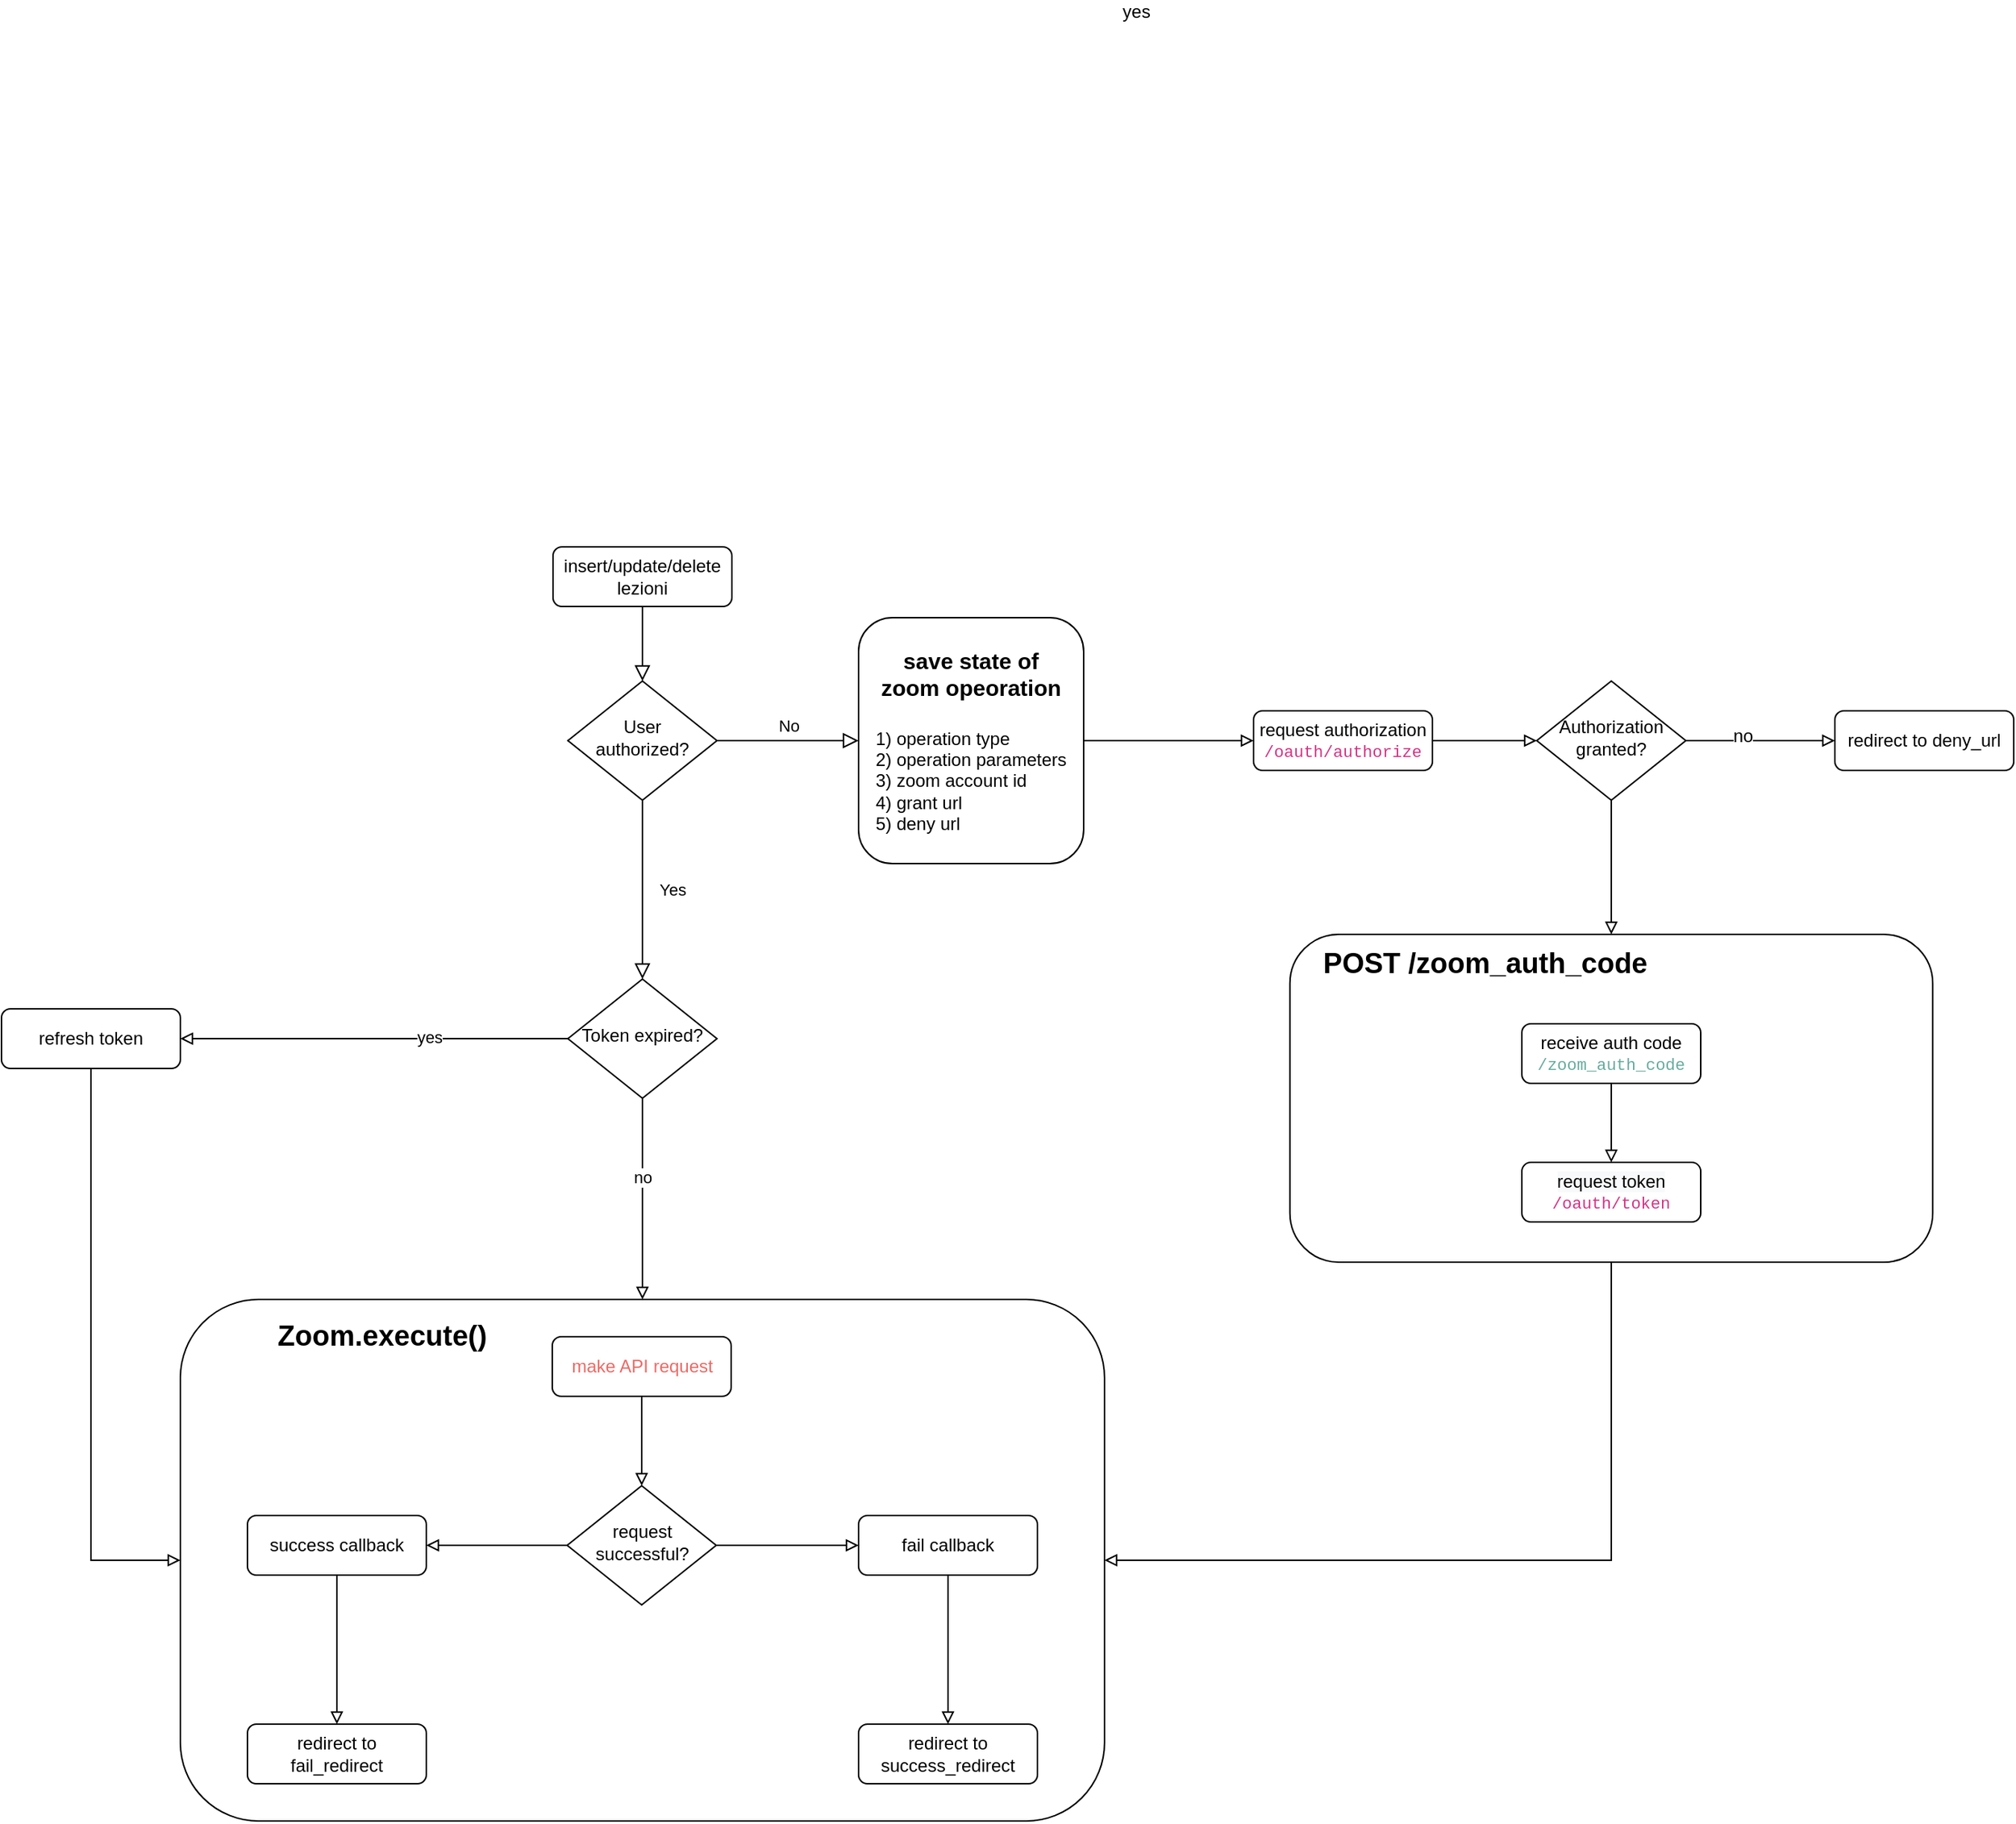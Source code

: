 <mxfile version="19.0.3" type="device"><diagram id="C5RBs43oDa-KdzZeNtuy" name="Page-1"><mxGraphModel dx="2500" dy="2234" grid="1" gridSize="10" guides="1" tooltips="1" connect="1" arrows="1" fold="1" page="1" pageScale="1" pageWidth="827" pageHeight="1169" math="0" shadow="0"><root><mxCell id="WIyWlLk6GJQsqaUBKTNV-0"/><mxCell id="WIyWlLk6GJQsqaUBKTNV-1" parent="WIyWlLk6GJQsqaUBKTNV-0"/><mxCell id="WIyWlLk6GJQsqaUBKTNV-2" value="" style="rounded=0;html=1;jettySize=auto;orthogonalLoop=1;fontSize=11;endArrow=block;endFill=0;endSize=8;strokeWidth=1;shadow=0;labelBackgroundColor=none;edgeStyle=orthogonalEdgeStyle;" parent="WIyWlLk6GJQsqaUBKTNV-1" source="WIyWlLk6GJQsqaUBKTNV-3" target="WIyWlLk6GJQsqaUBKTNV-6" edge="1"><mxGeometry relative="1" as="geometry"/></mxCell><mxCell id="WIyWlLk6GJQsqaUBKTNV-3" value="insert/update/delete&lt;br&gt;lezioni" style="rounded=1;whiteSpace=wrap;html=1;fontSize=12;glass=0;strokeWidth=1;shadow=0;" parent="WIyWlLk6GJQsqaUBKTNV-1" vertex="1"><mxGeometry x="160" y="80" width="120" height="40" as="geometry"/></mxCell><mxCell id="WIyWlLk6GJQsqaUBKTNV-4" value="Yes" style="rounded=0;html=1;jettySize=auto;orthogonalLoop=1;fontSize=11;endArrow=block;endFill=0;endSize=8;strokeWidth=1;shadow=0;labelBackgroundColor=none;edgeStyle=orthogonalEdgeStyle;entryX=0.5;entryY=0;entryDx=0;entryDy=0;" parent="WIyWlLk6GJQsqaUBKTNV-1" source="WIyWlLk6GJQsqaUBKTNV-6" target="Urt9NM23n-vwQkzgRAvD-15" edge="1"><mxGeometry y="20" relative="1" as="geometry"><mxPoint as="offset"/><mxPoint x="220" y="320" as="targetPoint"/></mxGeometry></mxCell><mxCell id="WIyWlLk6GJQsqaUBKTNV-5" value="No" style="edgeStyle=orthogonalEdgeStyle;rounded=0;html=1;jettySize=auto;orthogonalLoop=1;fontSize=11;endArrow=block;endFill=0;endSize=8;strokeWidth=1;shadow=0;labelBackgroundColor=none;entryX=0;entryY=0.5;entryDx=0;entryDy=0;" parent="WIyWlLk6GJQsqaUBKTNV-1" source="WIyWlLk6GJQsqaUBKTNV-6" target="Urt9NM23n-vwQkzgRAvD-8" edge="1"><mxGeometry y="10" relative="1" as="geometry"><mxPoint as="offset"/></mxGeometry></mxCell><mxCell id="WIyWlLk6GJQsqaUBKTNV-6" value="User authorized?" style="rhombus;whiteSpace=wrap;html=1;shadow=0;fontFamily=Helvetica;fontSize=12;align=center;strokeWidth=1;spacing=6;spacingTop=-4;" parent="WIyWlLk6GJQsqaUBKTNV-1" vertex="1"><mxGeometry x="170" y="170" width="100" height="80" as="geometry"/></mxCell><mxCell id="Urt9NM23n-vwQkzgRAvD-16" style="edgeStyle=orthogonalEdgeStyle;rounded=0;orthogonalLoop=1;jettySize=auto;html=1;exitX=0.5;exitY=1;exitDx=0;exitDy=0;fontSize=11;fontColor=#67AB9F;endArrow=block;endFill=0;entryX=0.5;entryY=0;entryDx=0;entryDy=0;" edge="1" parent="WIyWlLk6GJQsqaUBKTNV-1" source="Urt9NM23n-vwQkzgRAvD-15" target="Urt9NM23n-vwQkzgRAvD-73"><mxGeometry relative="1" as="geometry"><mxPoint x="220" y="460" as="targetPoint"/></mxGeometry></mxCell><mxCell id="Urt9NM23n-vwQkzgRAvD-21" value="no" style="edgeLabel;html=1;align=center;verticalAlign=middle;resizable=0;points=[];fontSize=11;fontColor=#000000;" vertex="1" connectable="0" parent="Urt9NM23n-vwQkzgRAvD-16"><mxGeometry x="-0.217" relative="1" as="geometry"><mxPoint as="offset"/></mxGeometry></mxCell><mxCell id="Urt9NM23n-vwQkzgRAvD-17" style="edgeStyle=orthogonalEdgeStyle;rounded=0;orthogonalLoop=1;jettySize=auto;html=1;exitX=0;exitY=0.5;exitDx=0;exitDy=0;fontSize=11;fontColor=#67AB9F;endArrow=block;endFill=0;entryX=1;entryY=0.5;entryDx=0;entryDy=0;" edge="1" parent="WIyWlLk6GJQsqaUBKTNV-1" source="Urt9NM23n-vwQkzgRAvD-15" target="Urt9NM23n-vwQkzgRAvD-18"><mxGeometry relative="1" as="geometry"><mxPoint x="330" y="410.138" as="targetPoint"/></mxGeometry></mxCell><mxCell id="Urt9NM23n-vwQkzgRAvD-20" value="&lt;font color=&quot;#000000&quot;&gt;yes&lt;/font&gt;" style="edgeLabel;html=1;align=center;verticalAlign=middle;resizable=0;points=[];fontSize=11;fontColor=#67AB9F;" vertex="1" connectable="0" parent="Urt9NM23n-vwQkzgRAvD-17"><mxGeometry x="-0.286" y="-1" relative="1" as="geometry"><mxPoint as="offset"/></mxGeometry></mxCell><mxCell id="Urt9NM23n-vwQkzgRAvD-15" value="Token expired?" style="rhombus;whiteSpace=wrap;html=1;shadow=0;fontFamily=Helvetica;fontSize=12;align=center;strokeWidth=1;spacing=6;spacingTop=-4;" vertex="1" parent="WIyWlLk6GJQsqaUBKTNV-1"><mxGeometry x="170" y="370" width="100" height="80" as="geometry"/></mxCell><mxCell id="Urt9NM23n-vwQkzgRAvD-19" style="edgeStyle=orthogonalEdgeStyle;rounded=0;orthogonalLoop=1;jettySize=auto;html=1;exitX=0.5;exitY=1;exitDx=0;exitDy=0;entryX=0;entryY=0.5;entryDx=0;entryDy=0;fontSize=11;fontColor=#67AB9F;endArrow=block;endFill=0;" edge="1" parent="WIyWlLk6GJQsqaUBKTNV-1" source="Urt9NM23n-vwQkzgRAvD-18" target="Urt9NM23n-vwQkzgRAvD-73"><mxGeometry relative="1" as="geometry"/></mxCell><mxCell id="Urt9NM23n-vwQkzgRAvD-18" value="&lt;div style=&quot;text-align: start;&quot;&gt;refresh token&lt;/div&gt;" style="rounded=1;whiteSpace=wrap;html=1;fontSize=12;glass=0;strokeWidth=1;shadow=0;" vertex="1" parent="WIyWlLk6GJQsqaUBKTNV-1"><mxGeometry x="-210" y="390" width="120" height="40" as="geometry"/></mxCell><mxCell id="Urt9NM23n-vwQkzgRAvD-8" value="&lt;b style=&quot;font-size: 15px;&quot;&gt;&lt;font style=&quot;font-size: 15px;&quot;&gt;save state of&lt;br&gt;zoom opeoration&lt;br&gt;&lt;br&gt;&lt;/font&gt;&lt;/b&gt;&lt;div style=&quot;text-align: left;&quot;&gt;&lt;span style=&quot;background-color: initial;&quot;&gt;&lt;font style=&quot;font-size: 12px;&quot;&gt;1) operation type&lt;/font&gt;&lt;/span&gt;&lt;/div&gt;&lt;div style=&quot;text-align: left;&quot;&gt;&lt;span style=&quot;background-color: initial;&quot;&gt;&lt;font style=&quot;font-size: 12px;&quot;&gt;2) operation parameters&lt;/font&gt;&lt;/span&gt;&lt;/div&gt;&lt;div style=&quot;text-align: left;&quot;&gt;&lt;span style=&quot;background-color: initial;&quot;&gt;&lt;font style=&quot;font-size: 12px;&quot;&gt;3) zoom account id&lt;/font&gt;&lt;/span&gt;&lt;/div&gt;&lt;div style=&quot;text-align: left;&quot;&gt;&lt;span style=&quot;background-color: initial;&quot;&gt;&lt;font style=&quot;font-size: 12px;&quot;&gt;4) grant url&lt;/font&gt;&lt;/span&gt;&lt;/div&gt;&lt;div style=&quot;text-align: left;&quot;&gt;&lt;span style=&quot;background-color: initial;&quot;&gt;&lt;font style=&quot;font-size: 12px;&quot;&gt;5) deny url&lt;/font&gt;&lt;/span&gt;&lt;/div&gt;" style="rounded=1;whiteSpace=wrap;html=1;fontSize=12;glass=0;strokeWidth=1;shadow=0;" vertex="1" parent="WIyWlLk6GJQsqaUBKTNV-1"><mxGeometry x="365" y="127.5" width="151" height="165" as="geometry"/></mxCell><mxCell id="Urt9NM23n-vwQkzgRAvD-10" style="edgeStyle=orthogonalEdgeStyle;rounded=0;orthogonalLoop=1;jettySize=auto;html=1;exitX=1;exitY=0.5;exitDx=0;exitDy=0;entryX=0;entryY=0.5;entryDx=0;entryDy=0;endArrow=block;endFill=0;" edge="1" parent="WIyWlLk6GJQsqaUBKTNV-1" source="Urt9NM23n-vwQkzgRAvD-8" target="WIyWlLk6GJQsqaUBKTNV-7"><mxGeometry relative="1" as="geometry"/></mxCell><mxCell id="WIyWlLk6GJQsqaUBKTNV-7" value="request authorization&lt;br&gt;&lt;span style=&quot;color: rgb(214, 51, 132); font-family: SFMono-Regular, Menlo, Monaco, Consolas, &amp;quot;Liberation Mono&amp;quot;, &amp;quot;Courier New&amp;quot;, monospace; text-align: start; background-color: rgb(255, 255, 255);&quot;&gt;&lt;font style=&quot;font-size: 11px;&quot;&gt;/oauth/authorize&lt;/font&gt;&lt;/span&gt;" style="rounded=1;whiteSpace=wrap;html=1;fontSize=12;glass=0;strokeWidth=1;shadow=0;" parent="WIyWlLk6GJQsqaUBKTNV-1" vertex="1"><mxGeometry x="630" y="190" width="120" height="40" as="geometry"/></mxCell><mxCell id="Urt9NM23n-vwQkzgRAvD-0" value="Authorization&lt;br&gt;granted?" style="rhombus;whiteSpace=wrap;html=1;shadow=0;fontFamily=Helvetica;fontSize=12;align=center;strokeWidth=1;spacing=6;spacingTop=-4;" vertex="1" parent="WIyWlLk6GJQsqaUBKTNV-1"><mxGeometry x="820" y="170" width="100" height="80" as="geometry"/></mxCell><mxCell id="Urt9NM23n-vwQkzgRAvD-25" value="&lt;div style=&quot;text-align: start;&quot;&gt;redirect to deny_url&lt;/div&gt;" style="rounded=1;whiteSpace=wrap;html=1;fontSize=12;glass=0;strokeWidth=1;shadow=0;" vertex="1" parent="WIyWlLk6GJQsqaUBKTNV-1"><mxGeometry x="1020" y="190" width="120" height="40" as="geometry"/></mxCell><mxCell id="Urt9NM23n-vwQkzgRAvD-1" style="edgeStyle=orthogonalEdgeStyle;rounded=0;orthogonalLoop=1;jettySize=auto;html=1;exitX=1;exitY=0.5;exitDx=0;exitDy=0;entryX=0;entryY=0.5;entryDx=0;entryDy=0;endArrow=block;endFill=0;" edge="1" parent="WIyWlLk6GJQsqaUBKTNV-1" source="WIyWlLk6GJQsqaUBKTNV-7" target="Urt9NM23n-vwQkzgRAvD-0"><mxGeometry relative="1" as="geometry"/></mxCell><mxCell id="Urt9NM23n-vwQkzgRAvD-4" style="edgeStyle=orthogonalEdgeStyle;rounded=0;orthogonalLoop=1;jettySize=auto;html=1;exitX=0.5;exitY=1;exitDx=0;exitDy=0;endArrow=block;endFill=0;entryX=0.5;entryY=0;entryDx=0;entryDy=0;" edge="1" parent="WIyWlLk6GJQsqaUBKTNV-1" source="Urt9NM23n-vwQkzgRAvD-0" target="Urt9NM23n-vwQkzgRAvD-75"><mxGeometry relative="1" as="geometry"><mxPoint x="1370" y="130" as="targetPoint"/></mxGeometry></mxCell><mxCell id="Urt9NM23n-vwQkzgRAvD-28" value="yes" style="edgeLabel;html=1;align=center;verticalAlign=middle;resizable=0;points=[];fontSize=12;fontColor=#000000;" vertex="1" connectable="0" parent="Urt9NM23n-vwQkzgRAvD-4"><mxGeometry x="-0.237" y="1" relative="1" as="geometry"><mxPoint x="-320" y="-564" as="offset"/></mxGeometry></mxCell><mxCell id="Urt9NM23n-vwQkzgRAvD-24" style="edgeStyle=orthogonalEdgeStyle;rounded=0;orthogonalLoop=1;jettySize=auto;html=1;exitX=1;exitY=0.5;exitDx=0;exitDy=0;fontSize=12;fontColor=#000000;endArrow=block;endFill=0;entryX=0;entryY=0.5;entryDx=0;entryDy=0;" edge="1" parent="WIyWlLk6GJQsqaUBKTNV-1" source="Urt9NM23n-vwQkzgRAvD-0" target="Urt9NM23n-vwQkzgRAvD-25"><mxGeometry relative="1" as="geometry"><mxPoint x="1730" y="350.167" as="targetPoint"/></mxGeometry></mxCell><mxCell id="Urt9NM23n-vwQkzgRAvD-27" value="no" style="edgeLabel;html=1;align=center;verticalAlign=middle;resizable=0;points=[];fontSize=12;fontColor=#000000;" vertex="1" connectable="0" parent="Urt9NM23n-vwQkzgRAvD-24"><mxGeometry x="-0.248" y="3" relative="1" as="geometry"><mxPoint as="offset"/></mxGeometry></mxCell><mxCell id="Urt9NM23n-vwQkzgRAvD-82" value="" style="group" vertex="1" connectable="0" parent="WIyWlLk6GJQsqaUBKTNV-1"><mxGeometry x="-75" y="585" width="620" height="350" as="geometry"/></mxCell><mxCell id="Urt9NM23n-vwQkzgRAvD-73" value="" style="rounded=1;whiteSpace=wrap;html=1;fontSize=12;fontColor=#EA6B66;" vertex="1" parent="Urt9NM23n-vwQkzgRAvD-82"><mxGeometry x="-15" width="620" height="350" as="geometry"/></mxCell><mxCell id="Urt9NM23n-vwQkzgRAvD-60" value="&lt;div style=&quot;&quot;&gt;redirect to&lt;/div&gt;&lt;div style=&quot;&quot;&gt;fail_redirect&lt;/div&gt;" style="rounded=1;whiteSpace=wrap;html=1;fontSize=12;glass=0;strokeWidth=1;shadow=0;align=center;" vertex="1" parent="Urt9NM23n-vwQkzgRAvD-82"><mxGeometry x="30" y="285" width="120" height="40" as="geometry"/></mxCell><mxCell id="Urt9NM23n-vwQkzgRAvD-61" value="request&lt;br&gt;successful?" style="rhombus;whiteSpace=wrap;html=1;shadow=0;fontFamily=Helvetica;fontSize=12;align=center;strokeWidth=1;spacing=6;spacingTop=-4;" vertex="1" parent="Urt9NM23n-vwQkzgRAvD-82"><mxGeometry x="244.5" y="125" width="100" height="80" as="geometry"/></mxCell><mxCell id="Urt9NM23n-vwQkzgRAvD-62" value="&lt;div style=&quot;&quot;&gt;redirect to&lt;/div&gt;&lt;div style=&quot;&quot;&gt;success_redirect&lt;/div&gt;" style="rounded=1;whiteSpace=wrap;html=1;fontSize=12;glass=0;strokeWidth=1;shadow=0;align=center;" vertex="1" parent="Urt9NM23n-vwQkzgRAvD-82"><mxGeometry x="440" y="285" width="120" height="40" as="geometry"/></mxCell><mxCell id="Urt9NM23n-vwQkzgRAvD-71" style="edgeStyle=orthogonalEdgeStyle;rounded=0;orthogonalLoop=1;jettySize=auto;html=1;exitX=0.5;exitY=1;exitDx=0;exitDy=0;entryX=0.5;entryY=0;entryDx=0;entryDy=0;fontSize=12;fontColor=#EA6B66;endArrow=block;endFill=0;" edge="1" parent="Urt9NM23n-vwQkzgRAvD-82" source="Urt9NM23n-vwQkzgRAvD-65" target="Urt9NM23n-vwQkzgRAvD-61"><mxGeometry relative="1" as="geometry"/></mxCell><mxCell id="Urt9NM23n-vwQkzgRAvD-65" value="&lt;div style=&quot;text-align: start;&quot;&gt;&lt;font color=&quot;#ea6b66&quot;&gt;make API request&lt;/font&gt;&lt;/div&gt;" style="rounded=1;whiteSpace=wrap;html=1;fontSize=12;glass=0;strokeWidth=1;shadow=0;" vertex="1" parent="Urt9NM23n-vwQkzgRAvD-82"><mxGeometry x="234.5" y="25" width="120" height="40" as="geometry"/></mxCell><mxCell id="Urt9NM23n-vwQkzgRAvD-69" style="edgeStyle=orthogonalEdgeStyle;rounded=0;orthogonalLoop=1;jettySize=auto;html=1;exitX=0.5;exitY=1;exitDx=0;exitDy=0;fontSize=12;fontColor=#EA6B66;endArrow=block;endFill=0;entryX=0.5;entryY=0;entryDx=0;entryDy=0;" edge="1" parent="Urt9NM23n-vwQkzgRAvD-82" source="Urt9NM23n-vwQkzgRAvD-66" target="Urt9NM23n-vwQkzgRAvD-60"><mxGeometry relative="1" as="geometry"><mxPoint x="235" y="365" as="targetPoint"/></mxGeometry></mxCell><mxCell id="Urt9NM23n-vwQkzgRAvD-66" value="&lt;div style=&quot;&quot;&gt;success callback&lt;/div&gt;" style="rounded=1;whiteSpace=wrap;html=1;fontSize=12;glass=0;strokeWidth=1;shadow=0;align=center;" vertex="1" parent="Urt9NM23n-vwQkzgRAvD-82"><mxGeometry x="30" y="145" width="120" height="40" as="geometry"/></mxCell><mxCell id="Urt9NM23n-vwQkzgRAvD-64" style="edgeStyle=orthogonalEdgeStyle;rounded=0;orthogonalLoop=1;jettySize=auto;html=1;exitX=0;exitY=0.5;exitDx=0;exitDy=0;fontSize=12;fontColor=#000000;endArrow=block;endFill=0;" edge="1" parent="Urt9NM23n-vwQkzgRAvD-82" source="Urt9NM23n-vwQkzgRAvD-61" target="Urt9NM23n-vwQkzgRAvD-66"><mxGeometry relative="1" as="geometry"/></mxCell><mxCell id="Urt9NM23n-vwQkzgRAvD-68" style="edgeStyle=orthogonalEdgeStyle;rounded=0;orthogonalLoop=1;jettySize=auto;html=1;exitX=0.5;exitY=1;exitDx=0;exitDy=0;entryX=0.5;entryY=0;entryDx=0;entryDy=0;fontSize=12;fontColor=#EA6B66;endArrow=block;endFill=0;" edge="1" parent="Urt9NM23n-vwQkzgRAvD-82" source="Urt9NM23n-vwQkzgRAvD-67" target="Urt9NM23n-vwQkzgRAvD-62"><mxGeometry relative="1" as="geometry"/></mxCell><mxCell id="Urt9NM23n-vwQkzgRAvD-67" value="&lt;div style=&quot;&quot;&gt;fail callback&lt;/div&gt;" style="rounded=1;whiteSpace=wrap;html=1;fontSize=12;glass=0;strokeWidth=1;shadow=0;align=center;" vertex="1" parent="Urt9NM23n-vwQkzgRAvD-82"><mxGeometry x="440" y="145" width="120" height="40" as="geometry"/></mxCell><mxCell id="Urt9NM23n-vwQkzgRAvD-63" style="edgeStyle=orthogonalEdgeStyle;rounded=0;orthogonalLoop=1;jettySize=auto;html=1;exitX=1;exitY=0.5;exitDx=0;exitDy=0;entryX=0;entryY=0.5;entryDx=0;entryDy=0;fontSize=12;fontColor=#000000;endArrow=block;endFill=0;" edge="1" parent="Urt9NM23n-vwQkzgRAvD-82" source="Urt9NM23n-vwQkzgRAvD-61" target="Urt9NM23n-vwQkzgRAvD-67"><mxGeometry relative="1" as="geometry"/></mxCell><mxCell id="Urt9NM23n-vwQkzgRAvD-74" value="&lt;font style=&quot;font-size: 19px;&quot; color=&quot;#000000&quot;&gt;&lt;b&gt;Zoom.execute()&lt;/b&gt;&lt;/font&gt;" style="text;html=1;align=center;verticalAlign=middle;resizable=0;points=[];autosize=1;strokeColor=none;fillColor=none;fontSize=12;fontColor=#EA6B66;" vertex="1" parent="Urt9NM23n-vwQkzgRAvD-82"><mxGeometry x="40" y="15" width="160" height="20" as="geometry"/></mxCell><mxCell id="Urt9NM23n-vwQkzgRAvD-22" style="edgeStyle=orthogonalEdgeStyle;rounded=0;orthogonalLoop=1;jettySize=auto;html=1;entryX=1;entryY=0.5;entryDx=0;entryDy=0;fontSize=11;fontColor=#000000;endArrow=block;endFill=0;exitX=0.5;exitY=1;exitDx=0;exitDy=0;" edge="1" parent="WIyWlLk6GJQsqaUBKTNV-1" source="Urt9NM23n-vwQkzgRAvD-75" target="Urt9NM23n-vwQkzgRAvD-73"><mxGeometry relative="1" as="geometry"><mxPoint x="970" y="730" as="sourcePoint"/></mxGeometry></mxCell><mxCell id="Urt9NM23n-vwQkzgRAvD-75" value="" style="rounded=1;whiteSpace=wrap;html=1;fontSize=12;fontColor=#EA6B66;container=0;" vertex="1" parent="WIyWlLk6GJQsqaUBKTNV-1"><mxGeometry x="654.38" y="340" width="431.25" height="220" as="geometry"/></mxCell><mxCell id="Urt9NM23n-vwQkzgRAvD-76" value="&lt;font style=&quot;font-size: 19px;&quot; color=&quot;#000000&quot;&gt;&lt;b&gt;POST /zoom_auth_code&lt;/b&gt;&lt;/font&gt;" style="text;html=1;align=center;verticalAlign=middle;resizable=0;points=[];autosize=1;strokeColor=none;fillColor=none;fontSize=12;fontColor=#EA6B66;container=0;" vertex="1" parent="WIyWlLk6GJQsqaUBKTNV-1"><mxGeometry x="669.997" y="350.003" width="230" height="20" as="geometry"/></mxCell><mxCell id="Urt9NM23n-vwQkzgRAvD-11" value="receive auth code&lt;br&gt;&lt;span style=&quot;font-family: SFMono-Regular, Menlo, Monaco, Consolas, &amp;quot;Liberation Mono&amp;quot;, &amp;quot;Courier New&amp;quot;, monospace; text-align: start; background-color: rgb(255, 255, 255);&quot;&gt;&lt;font color=&quot;#67ab9f&quot; style=&quot;font-size: 11px;&quot;&gt;/zoom_auth_code&lt;/font&gt;&lt;/span&gt;" style="rounded=1;whiteSpace=wrap;html=1;fontSize=12;glass=0;strokeWidth=1;shadow=0;container=0;" vertex="1" parent="WIyWlLk6GJQsqaUBKTNV-1"><mxGeometry x="810" y="400" width="120" height="40" as="geometry"/></mxCell><mxCell id="Urt9NM23n-vwQkzgRAvD-12" value="&lt;div style=&quot;text-align: center;&quot;&gt;&lt;span style=&quot;text-align: start; background-color: rgb(248, 249, 250);&quot;&gt;request token&lt;/span&gt;&lt;/div&gt;&lt;div style=&quot;text-align: center;&quot;&gt;&lt;span style=&quot;color: rgb(214, 51, 132); font-family: SFMono-Regular, Menlo, Monaco, Consolas, &amp;quot;Liberation Mono&amp;quot;, &amp;quot;Courier New&amp;quot;, monospace; font-size: 11px; text-align: start; background-color: rgb(255, 255, 255);&quot;&gt;/oauth/token&lt;/span&gt;&lt;br&gt;&lt;/div&gt;" style="rounded=1;whiteSpace=wrap;html=1;fontSize=12;glass=0;strokeWidth=1;shadow=0;container=0;" vertex="1" parent="WIyWlLk6GJQsqaUBKTNV-1"><mxGeometry x="810" y="493.04" width="120" height="40" as="geometry"/></mxCell><mxCell id="Urt9NM23n-vwQkzgRAvD-13" style="edgeStyle=orthogonalEdgeStyle;rounded=0;orthogonalLoop=1;jettySize=auto;html=1;exitX=0.5;exitY=1;exitDx=0;exitDy=0;entryX=0.5;entryY=0;entryDx=0;entryDy=0;fontSize=11;fontColor=#67AB9F;endArrow=block;endFill=0;" edge="1" parent="WIyWlLk6GJQsqaUBKTNV-1" source="Urt9NM23n-vwQkzgRAvD-11" target="Urt9NM23n-vwQkzgRAvD-12"><mxGeometry relative="1" as="geometry"/></mxCell></root></mxGraphModel></diagram></mxfile>